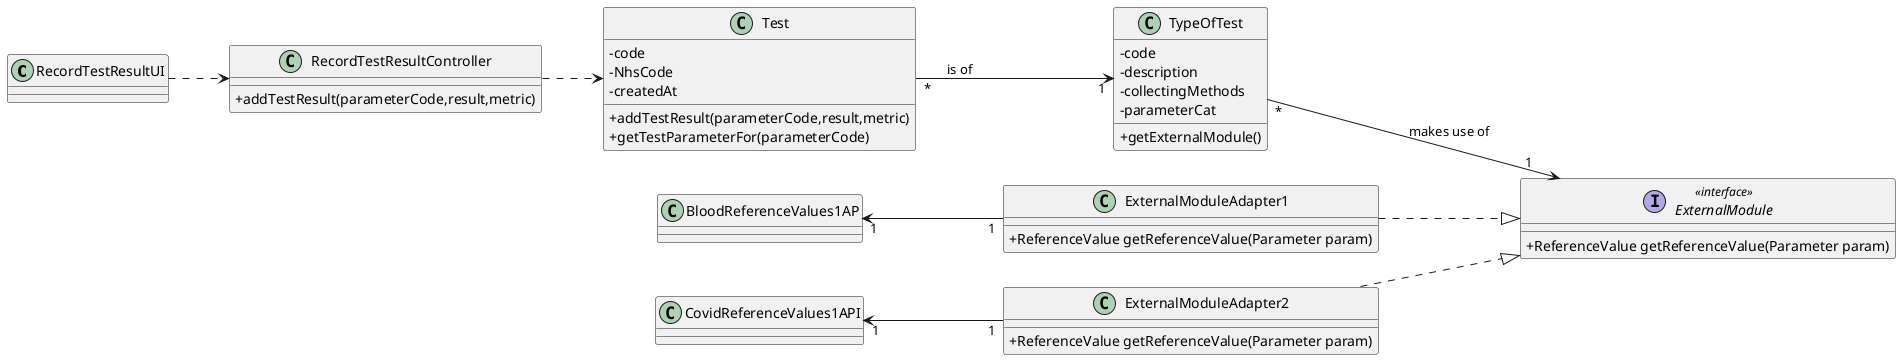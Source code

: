 @startuml
'https://plantuml.com/class-diagram

skinparam classAttributeIconSize 0
left to right direction

class RecordTestResultUI{
}

class RecordTestResultController{
+ addTestResult(parameterCode,result,metric)
}

class Test{
- code
- NhsCode
- createdAt
+ addTestResult(parameterCode,result,metric)
+ getTestParameterFor(parameterCode)
}

class TypeOfTest{
- code
- description
- collectingMethods
- parameterCat
+ getExternalModule()
}

interface ExternalModule <<interface>> {
+ ReferenceValue getReferenceValue(Parameter param)
}

class ExternalModuleAdapter1{
+ ReferenceValue getReferenceValue(Parameter param)
}

class ExternalModuleAdapter2{
+ ReferenceValue getReferenceValue(Parameter param)
}

class BloodReferenceValues1AP{
}

class CovidReferenceValues1API{
}


RecordTestResultUI ..> RecordTestResultController
RecordTestResultController ..> Test
Test "*" --> "1" TypeOfTest : is of
TypeOfTest "*" --> "1" ExternalModule : makes use of
ExternalModuleAdapter1 ..|> ExternalModule
ExternalModuleAdapter2 ..|> ExternalModule
BloodReferenceValues1AP "1" <-- "1" ExternalModuleAdapter1
CovidReferenceValues1API "1" <-- "1" ExternalModuleAdapter2

@enduml